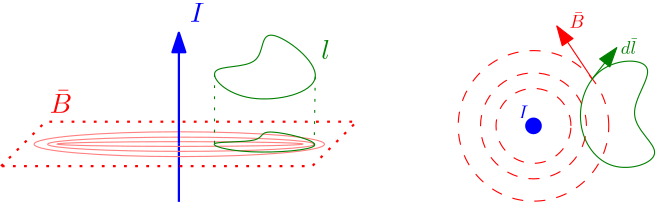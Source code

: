 <?xml version="1.0"?>
<!DOCTYPE ipe SYSTEM "ipe.dtd">
<ipe version="70218" creator="Ipe 7.2.28">
<info created="D:20241203170305" modified="D:20241203170550"/>
<ipestyle name="basic">
<symbol name="arrow/arc(spx)">
<path stroke="sym-stroke" fill="sym-stroke" pen="sym-pen">
0 0 m
-1 0.333 l
-1 -0.333 l
h
</path>
</symbol>
<symbol name="arrow/farc(spx)">
<path stroke="sym-stroke" fill="white" pen="sym-pen">
0 0 m
-1 0.333 l
-1 -0.333 l
h
</path>
</symbol>
<symbol name="arrow/ptarc(spx)">
<path stroke="sym-stroke" fill="sym-stroke" pen="sym-pen">
0 0 m
-1 0.333 l
-0.8 0 l
-1 -0.333 l
h
</path>
</symbol>
<symbol name="arrow/fptarc(spx)">
<path stroke="sym-stroke" fill="white" pen="sym-pen">
0 0 m
-1 0.333 l
-0.8 0 l
-1 -0.333 l
h
</path>
</symbol>
<symbol name="mark/circle(sx)" transformations="translations">
<path fill="sym-stroke">
0.6 0 0 0.6 0 0 e
0.4 0 0 0.4 0 0 e
</path>
</symbol>
<symbol name="mark/disk(sx)" transformations="translations">
<path fill="sym-stroke">
0.6 0 0 0.6 0 0 e
</path>
</symbol>
<symbol name="mark/fdisk(sfx)" transformations="translations">
<group>
<path fill="sym-fill">
0.5 0 0 0.5 0 0 e
</path>
<path fill="sym-stroke" fillrule="eofill">
0.6 0 0 0.6 0 0 e
0.4 0 0 0.4 0 0 e
</path>
</group>
</symbol>
<symbol name="mark/box(sx)" transformations="translations">
<path fill="sym-stroke" fillrule="eofill">
-0.6 -0.6 m
0.6 -0.6 l
0.6 0.6 l
-0.6 0.6 l
h
-0.4 -0.4 m
0.4 -0.4 l
0.4 0.4 l
-0.4 0.4 l
h
</path>
</symbol>
<symbol name="mark/square(sx)" transformations="translations">
<path fill="sym-stroke">
-0.6 -0.6 m
0.6 -0.6 l
0.6 0.6 l
-0.6 0.6 l
h
</path>
</symbol>
<symbol name="mark/fsquare(sfx)" transformations="translations">
<group>
<path fill="sym-fill">
-0.5 -0.5 m
0.5 -0.5 l
0.5 0.5 l
-0.5 0.5 l
h
</path>
<path fill="sym-stroke" fillrule="eofill">
-0.6 -0.6 m
0.6 -0.6 l
0.6 0.6 l
-0.6 0.6 l
h
-0.4 -0.4 m
0.4 -0.4 l
0.4 0.4 l
-0.4 0.4 l
h
</path>
</group>
</symbol>
<symbol name="mark/cross(sx)" transformations="translations">
<group>
<path fill="sym-stroke">
-0.43 -0.57 m
0.57 0.43 l
0.43 0.57 l
-0.57 -0.43 l
h
</path>
<path fill="sym-stroke">
-0.43 0.57 m
0.57 -0.43 l
0.43 -0.57 l
-0.57 0.43 l
h
</path>
</group>
</symbol>
<symbol name="arrow/fnormal(spx)">
<path stroke="sym-stroke" fill="white" pen="sym-pen">
0 0 m
-1 0.333 l
-1 -0.333 l
h
</path>
</symbol>
<symbol name="arrow/pointed(spx)">
<path stroke="sym-stroke" fill="sym-stroke" pen="sym-pen">
0 0 m
-1 0.333 l
-0.8 0 l
-1 -0.333 l
h
</path>
</symbol>
<symbol name="arrow/fpointed(spx)">
<path stroke="sym-stroke" fill="white" pen="sym-pen">
0 0 m
-1 0.333 l
-0.8 0 l
-1 -0.333 l
h
</path>
</symbol>
<symbol name="arrow/linear(spx)">
<path stroke="sym-stroke" pen="sym-pen">
-1 0.333 m
0 0 l
-1 -0.333 l
</path>
</symbol>
<symbol name="arrow/fdouble(spx)">
<path stroke="sym-stroke" fill="white" pen="sym-pen">
0 0 m
-1 0.333 l
-1 -0.333 l
h
-1 0 m
-2 0.333 l
-2 -0.333 l
h
</path>
</symbol>
<symbol name="arrow/double(spx)">
<path stroke="sym-stroke" fill="sym-stroke" pen="sym-pen">
0 0 m
-1 0.333 l
-1 -0.333 l
h
-1 0 m
-2 0.333 l
-2 -0.333 l
h
</path>
</symbol>
<symbol name="arrow/mid-normal(spx)">
<path stroke="sym-stroke" fill="sym-stroke" pen="sym-pen">
0.5 0 m
-0.5 0.333 l
-0.5 -0.333 l
h
</path>
</symbol>
<symbol name="arrow/mid-fnormal(spx)">
<path stroke="sym-stroke" fill="white" pen="sym-pen">
0.5 0 m
-0.5 0.333 l
-0.5 -0.333 l
h
</path>
</symbol>
<symbol name="arrow/mid-pointed(spx)">
<path stroke="sym-stroke" fill="sym-stroke" pen="sym-pen">
0.5 0 m
-0.5 0.333 l
-0.3 0 l
-0.5 -0.333 l
h
</path>
</symbol>
<symbol name="arrow/mid-fpointed(spx)">
<path stroke="sym-stroke" fill="white" pen="sym-pen">
0.5 0 m
-0.5 0.333 l
-0.3 0 l
-0.5 -0.333 l
h
</path>
</symbol>
<symbol name="arrow/mid-double(spx)">
<path stroke="sym-stroke" fill="sym-stroke" pen="sym-pen">
1 0 m
0 0.333 l
0 -0.333 l
h
0 0 m
-1 0.333 l
-1 -0.333 l
h
</path>
</symbol>
<symbol name="arrow/mid-fdouble(spx)">
<path stroke="sym-stroke" fill="white" pen="sym-pen">
1 0 m
0 0.333 l
0 -0.333 l
h
0 0 m
-1 0.333 l
-1 -0.333 l
h
</path>
</symbol>
<anglesize name="22.5 deg" value="22.5"/>
<anglesize name="30 deg" value="30"/>
<anglesize name="45 deg" value="45"/>
<anglesize name="60 deg" value="60"/>
<anglesize name="90 deg" value="90"/>
<arrowsize name="large" value="10"/>
<arrowsize name="small" value="5"/>
<arrowsize name="tiny" value="3"/>
<color name="blue" value="0 0 1"/>
<color name="brown" value="0.647 0.165 0.165"/>
<color name="darkblue" value="0 0 0.545"/>
<color name="darkcyan" value="0 0.545 0.545"/>
<color name="darkgray" value="0.663"/>
<color name="darkgreen" value="0 0.392 0"/>
<color name="darkmagenta" value="0.545 0 0.545"/>
<color name="darkorange" value="1 0.549 0"/>
<color name="darkred" value="0.545 0 0"/>
<color name="gold" value="1 0.843 0"/>
<color name="gray" value="0.745"/>
<color name="green" value="0 1 0"/>
<color name="lightblue" value="0.678 0.847 0.902"/>
<color name="lightcyan" value="0.878 1 1"/>
<color name="lightgray" value="0.827"/>
<color name="lightgreen" value="0.565 0.933 0.565"/>
<color name="lightyellow" value="1 1 0.878"/>
<color name="navy" value="0 0 0.502"/>
<color name="orange" value="1 0.647 0"/>
<color name="pink" value="1 0.753 0.796"/>
<color name="purple" value="0.627 0.125 0.941"/>
<color name="red" value="1 0 0"/>
<color name="seagreen" value="0.18 0.545 0.341"/>
<color name="turquoise" value="0.251 0.878 0.816"/>
<color name="violet" value="0.933 0.51 0.933"/>
<color name="yellow" value="1 1 0"/>
<dashstyle name="dash dot dotted" value="[4 2 1 2 1 2] 0"/>
<dashstyle name="dash dotted" value="[4 2 1 2] 0"/>
<dashstyle name="dashed" value="[4] 0"/>
<dashstyle name="dotted" value="[1 3] 0"/>
<gridsize name="10 pts (~3.5 mm)" value="10"/>
<gridsize name="14 pts (~5 mm)" value="14"/>
<gridsize name="16 pts (~6 mm)" value="16"/>
<gridsize name="20 pts (~7 mm)" value="20"/>
<gridsize name="28 pts (~10 mm)" value="28"/>
<gridsize name="32 pts (~12 mm)" value="32"/>
<gridsize name="4 pts" value="4"/>
<gridsize name="56 pts (~20 mm)" value="56"/>
<gridsize name="8 pts (~3 mm)" value="8"/>
<opacity name="10%" value="0.1"/>
<opacity name="30%" value="0.3"/>
<opacity name="50%" value="0.5"/>
<opacity name="75%" value="0.75"/>
<pen name="fat" value="1.2"/>
<pen name="heavier" value="0.8"/>
<pen name="ultrafat" value="2"/>
<symbolsize name="large" value="5"/>
<symbolsize name="small" value="2"/>
<symbolsize name="tiny" value="1.1"/>
<textsize name="Huge" value="\Huge"/>
<textsize name="LARGE" value="\LARGE"/>
<textsize name="Large" value="\Large"/>
<textsize name="footnote" value="\footnotesize"/>
<textsize name="huge" value="\huge"/>
<textsize name="large" value="\large"/>
<textsize name="script" value="\scriptsize"/>
<textsize name="small" value="\small"/>
<textsize name="tiny" value="\tiny"/>
<textstyle name="center" begin="\begin{center}" end="\end{center}"/>
<textstyle name="item" begin="\begin{itemize}\item{}" end="\end{itemize}"/>
<textstyle name="itemize" begin="\begin{itemize}" end="\end{itemize}"/>
<tiling name="falling" angle="-60" step="4" width="1"/>
<tiling name="rising" angle="30" step="4" width="1"/>
</ipestyle>
<page>
<layer name="alpha"/>
<view layers="alpha" active="alpha"/>
<path layer="alpha" matrix="0.262139 0 0 0.262139 118.058 503.167" stroke="0 0 1" pen="heavier">
160 656 m
160 736 l
</path>
<text transformations="translations" pos="164 740" stroke="0 0 1" type="label" width="5.161" height="6.808" depth="0" valign="baseline" style="math">I</text>
<path stroke="1 0 0" dash="dotted" pen="heavier">
96 688 m
112 704 l
224 704 l
208 688 l
h
</path>
<path matrix="0.869103 0 0 0.0742859 21.0811 644.192" stroke="1 0.502 0.502">
60.1332 0 0 60.1332 160 696 e
</path>
<path matrix="0.798838 0 0 0.0426038 32.9694 666.223" stroke="1 0.502 0.502">
60.1332 0 0 60.1332 160 696 e
</path>
<path matrix="0.737206 0 0 0.0142461 42.4443 686.04" stroke="1 0.502 0.502">
60.1332 0 0 60.1332 160 696 e
</path>
<path matrix="0.499536 0 0 0.499536 80.0739 368.342" stroke="0 0 1" pen="heavier" arrow="normal/normal">
160 656 m
160 736 l
</path>
<text matrix="1 0 0 1 -50.4484 -32.7455" transformations="translations" pos="164 740" stroke="1 0 0" type="label" width="8.057" height="8.175" depth="0" valign="baseline" style="math">\bar B</text>
<path stroke="0 0.502 0">
165.928 725.511
182.433 708.073
221.169 717.258
187.359 742.815
192.683 722.05 u
</path>
<text matrix="1 0 0 1 47.2337 -13.4225" transformations="translations" pos="164 740" stroke="0 0.502 0" type="label" width="3.169" height="6.918" depth="0" valign="baseline" style="math">l</text>
<path stroke="0 0.502 0" dash="dotted">
172.824 721.118 m
172.824 695.4 l
</path>
<path stroke="0 0.502 0" dash="dotted">
209.095 720.195 m
208.685 693.453 l
</path>
<path matrix="0.996417 0 0 0.313564 0.509278 469.756" stroke="0 0.502 0">
165.928 725.511
182.433 708.073
221.169 717.258
187.359 742.815
192.683 722.05 u
</path>
<use matrix="0.674101 0 0 0.674101 82.7288 233.317" name="mark/disk(sx)" pos="304 696" size="large" stroke="0 0 1"/>
<text matrix="0.674101 0 0 0.674101 171.71 206.353" pos="164 740" stroke="0 0 1" type="label" width="5.161" height="6.808" depth="0" valign="baseline" style="math">I</text>
<path matrix="0.674101 0 0 0.674101 82.7288 233.317" stroke="1 0 0" dash="dashed">
20 0 0 20 304 696 e
</path>
<path matrix="0.674101 0 0 0.674101 82.7288 233.317" stroke="1 0 0" dash="dashed">
28.2843 0 0 28.2843 304 696 e
</path>
<path matrix="0.674101 0 0 0.674101 82.7288 233.317" stroke="1 0 0" dash="dashed">
40.1995 0 0 40.1995 304 696 e
</path>
<path matrix="0.674101 0 0 0.674101 82.7288 233.317" stroke="0 0.502 0">
376 732
336 732
324 696
344 668
380 680
348 700 u
</path>
<text matrix="0.674101 0 0 0.674101 208.493 229.533" pos="164 740" stroke="0 0.502 0" type="label" width="8.354" height="8.286" depth="0" valign="baseline" style="math">d\bar l</text>
<path matrix="0.674101 0 0 0.674101 82.7288 233.317" stroke="1 0 0" arrow="normal/normal">
335.472 720.955 m
316.465 749.347 l
</path>
<path matrix="0.674101 0 0 0.674101 82.7288 233.317" stroke="0 0.502 0" arrow="normal/normal">
335.385 721.154 m
348.477 737.795 l
</path>
<text matrix="0.674101 0 0 0.674101 190.106 238.991" pos="164 740" stroke="1 0 0" type="label" width="8.057" height="8.175" depth="0" valign="baseline" style="math">\bar B</text>
</page>
</ipe>
